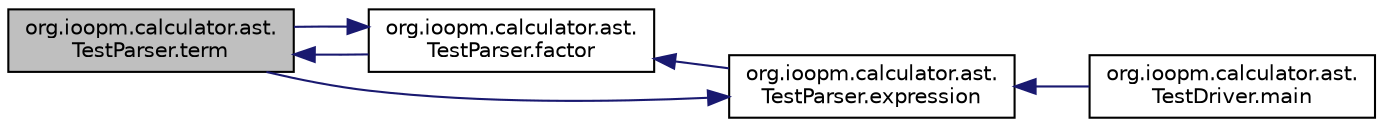 digraph "org.ioopm.calculator.parser.CalculatorParser.term"
{
  edge [fontname="Helvetica",fontsize="10",labelfontname="Helvetica",labelfontsize="10"];
  node [fontname="Helvetica",fontsize="10",shape=record];
  rankdir="LR";
  Node31 [label="org.ioopm.calculator.ast.\lTestParser.term",height=0.2,width=0.4,color="black", fillcolor="grey75", style="filled", fontcolor="black"];
  Node31 -> Node32 [dir="back",color="midnightblue",fontsize="10",style="solid",fontname="Helvetica"];
  Node32 [label="org.ioopm.calculator.ast.\lTestParser.factor",height=0.2,width=0.4,color="black", fillcolor="white", style="filled",URL="$classorg_1_1ioopm_1_1calculator_1_1ast_1_1_test_parser.html#a849c1fd4a0ef39db66655d927d187555"];
  Node32 -> Node33 [dir="back",color="midnightblue",fontsize="10",style="solid",fontname="Helvetica"];
  Node33 [label="org.ioopm.calculator.ast.\lTestParser.expression",height=0.2,width=0.4,color="black", fillcolor="white", style="filled",URL="$classorg_1_1ioopm_1_1calculator_1_1ast_1_1_test_parser.html#a49acf4ed6cd2db266cd3b17b54462c6a"];
  Node33 -> Node34 [dir="back",color="midnightblue",fontsize="10",style="solid",fontname="Helvetica"];
  Node34 [label="org.ioopm.calculator.ast.\lTestDriver.main",height=0.2,width=0.4,color="black", fillcolor="white", style="filled",URL="$classorg_1_1ioopm_1_1calculator_1_1ast_1_1_test_driver.html#a88a3c4c74e405158e46b9508501ca85d"];
  Node33 -> Node31 [dir="back",color="midnightblue",fontsize="10",style="solid",fontname="Helvetica"];
  Node32 -> Node31 [dir="back",color="midnightblue",fontsize="10",style="solid",fontname="Helvetica"];
}
